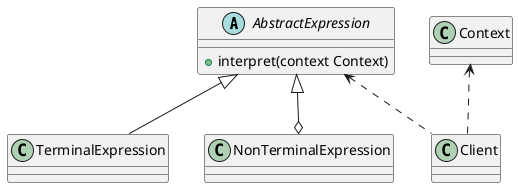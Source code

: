 @startuml

abstract class AbstractExpression
class TerminalExpression
class NonTerminalExpression
class Context
class Client

AbstractExpression : +interpret(context Context)
AbstractExpression <|-- TerminalExpression
AbstractExpression <|--o NonTerminalExpression
Context <.. Client
AbstractExpression <.. Client

@enduml